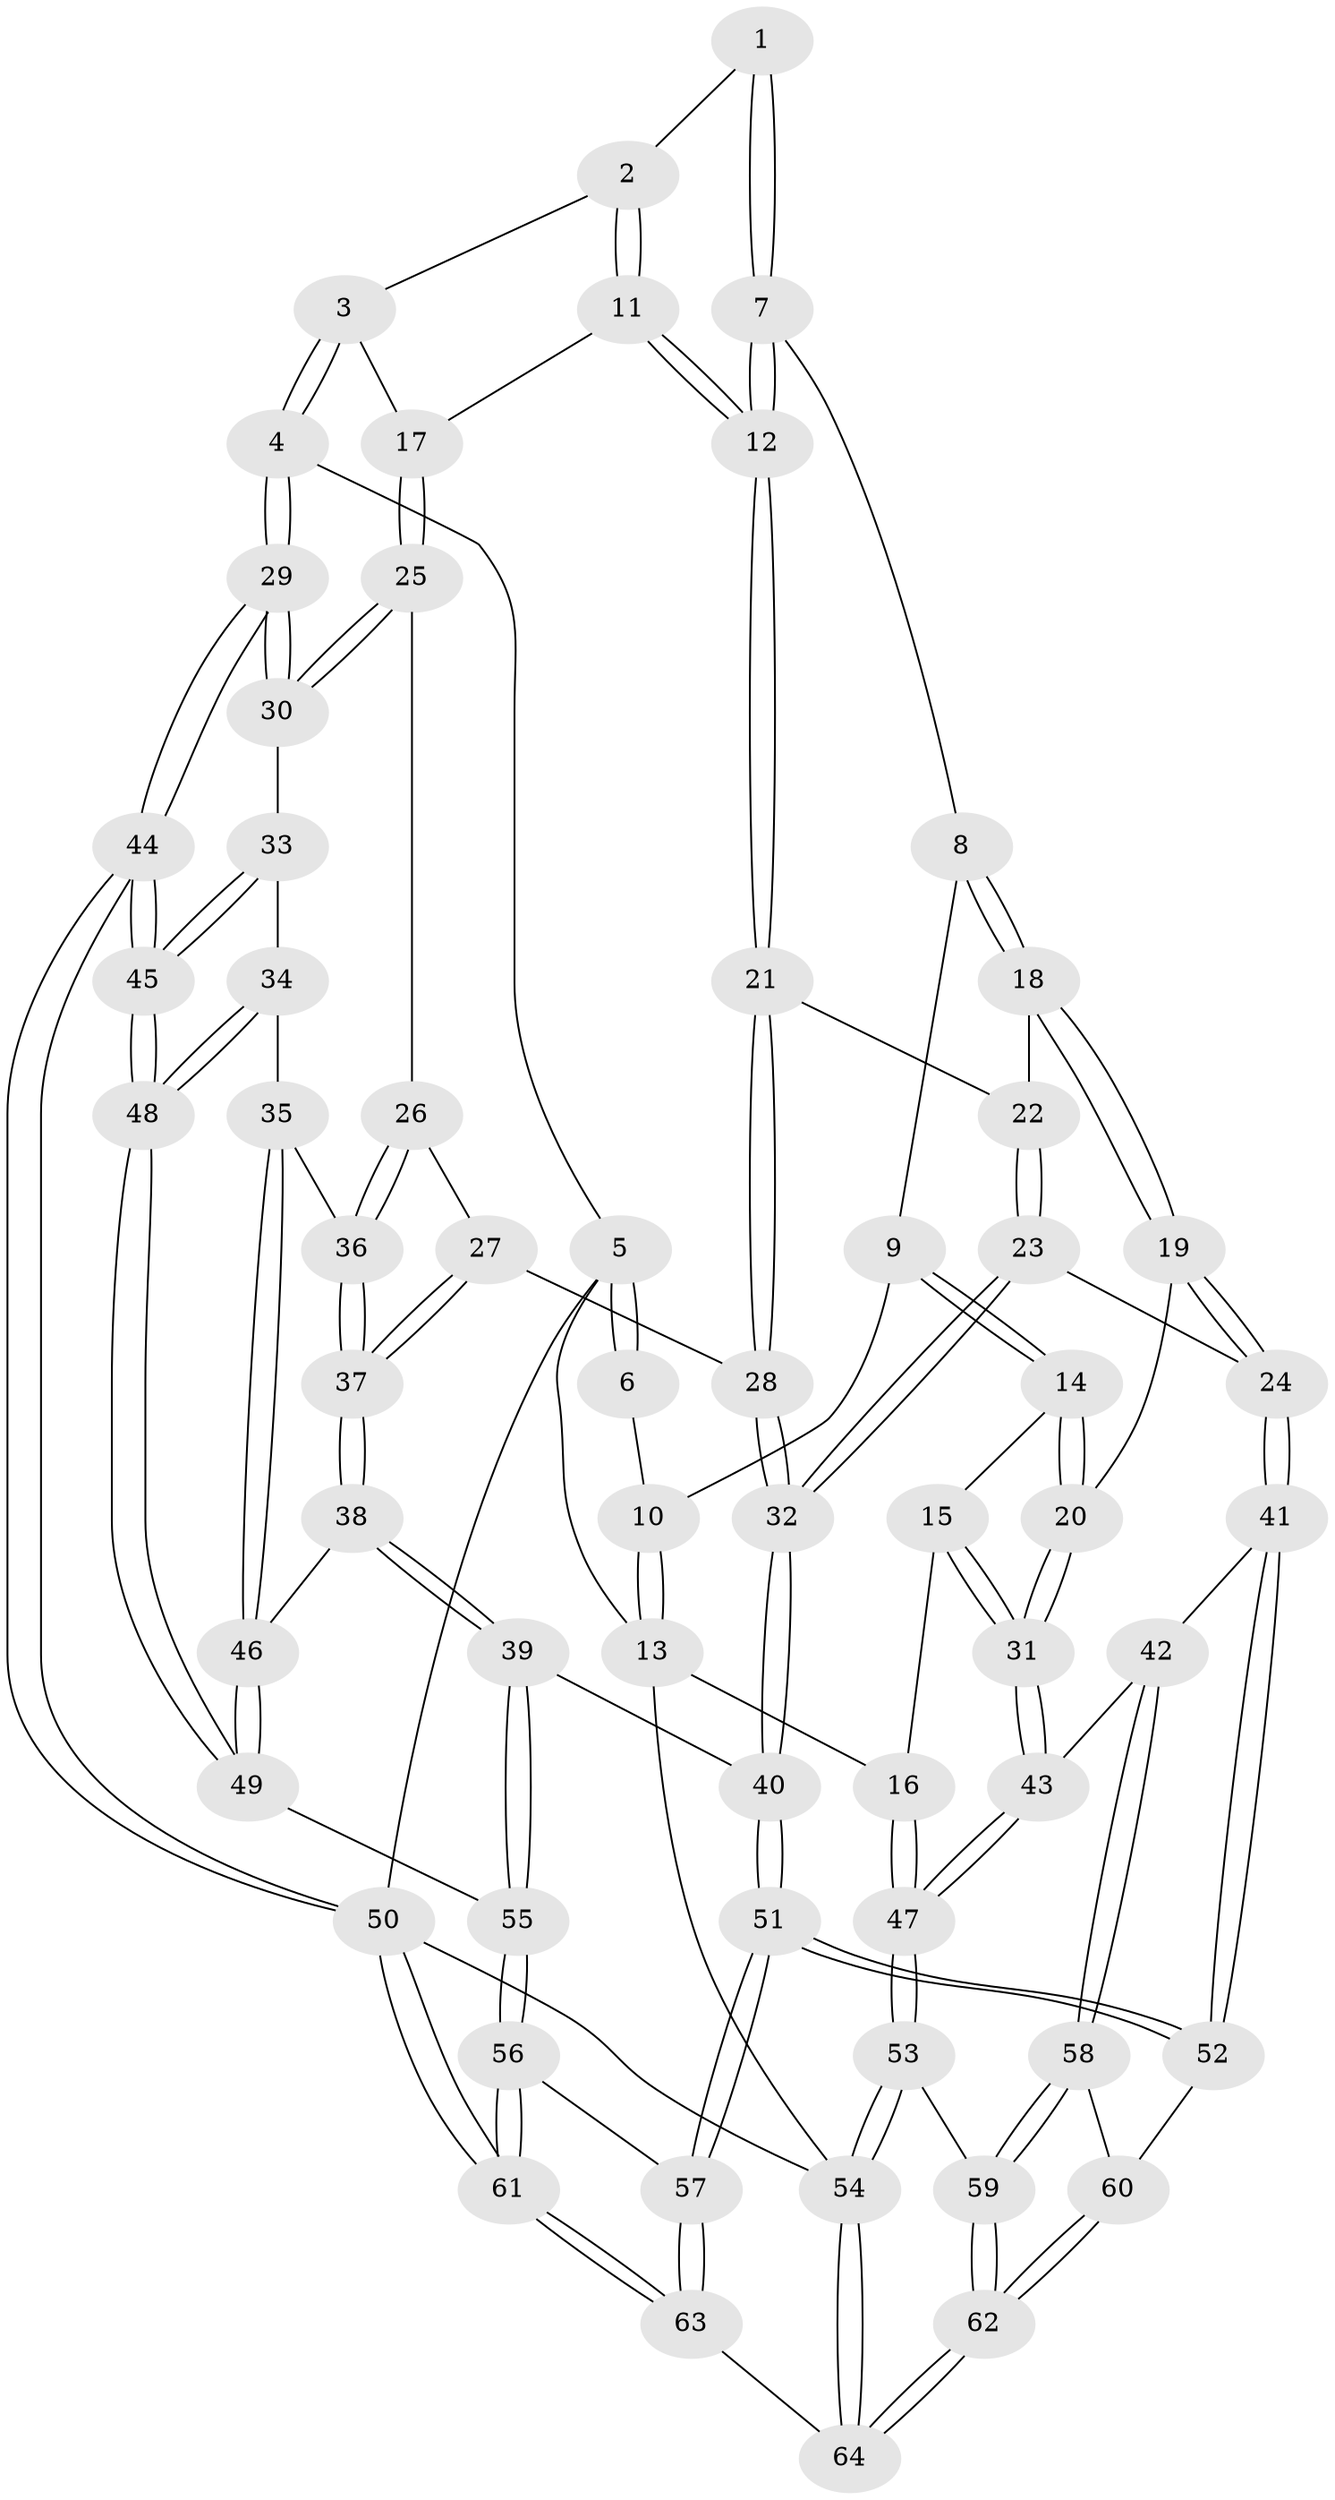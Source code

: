 // Generated by graph-tools (version 1.1) at 2025/17/03/09/25 04:17:08]
// undirected, 64 vertices, 157 edges
graph export_dot {
graph [start="1"]
  node [color=gray90,style=filled];
  1 [pos="+0.6546089702518982+0.021631874940644013"];
  2 [pos="+0.682540607765864+0.060380518099478406"];
  3 [pos="+0.8783829097547319+0.1532873452968654"];
  4 [pos="+1+0"];
  5 [pos="+1+0"];
  6 [pos="+0.6201416552667391+0"];
  7 [pos="+0.528721802564082+0.18024901089091103"];
  8 [pos="+0.4492423703814809+0.20787775566233657"];
  9 [pos="+0.22645217609371374+0"];
  10 [pos="+0.18591342864282767+0"];
  11 [pos="+0.6899838962918634+0.2676008323290772"];
  12 [pos="+0.647431675470597+0.3111957038723158"];
  13 [pos="+0+0"];
  14 [pos="+0.19147467843708194+0.26396633890238663"];
  15 [pos="+0.02747778263391225+0.3083294825573146"];
  16 [pos="+0+0.2850232956936664"];
  17 [pos="+0.8744086582735865+0.2773359571477705"];
  18 [pos="+0.4408853609600739+0.29112598159611447"];
  19 [pos="+0.2999372807797417+0.3817799675268704"];
  20 [pos="+0.23525072060161303+0.34154770397649"];
  21 [pos="+0.6364934593407291+0.33989849793660326"];
  22 [pos="+0.4775102490250008+0.31839152236520446"];
  23 [pos="+0.49807411935545653+0.5141567221330308"];
  24 [pos="+0.3422833152687913+0.502121950865529"];
  25 [pos="+0.8916757188257749+0.30585435626283775"];
  26 [pos="+0.820777029877775+0.411772885250779"];
  27 [pos="+0.6930280930719673+0.41200730702589894"];
  28 [pos="+0.6465466964528853+0.39381102888653263"];
  29 [pos="+1+0.36412056099629886"];
  30 [pos="+1+0.3669187544027184"];
  31 [pos="+0.09499891283777616+0.4880273299694963"];
  32 [pos="+0.5487229415344386+0.5357442069618731"];
  33 [pos="+0.9689418506686797+0.47010918445640454"];
  34 [pos="+0.8997101262855961+0.5217237460999127"];
  35 [pos="+0.8521021145406058+0.4924762573615424"];
  36 [pos="+0.8342203697976988+0.47333076931181933"];
  37 [pos="+0.7438733069975111+0.5354360881627096"];
  38 [pos="+0.735726542288365+0.5575341242860814"];
  39 [pos="+0.5930372331656898+0.6014998645883959"];
  40 [pos="+0.5750052161904411+0.5955557525880372"];
  41 [pos="+0.2737773734550738+0.6164414843238563"];
  42 [pos="+0.22065157574639988+0.6191573022635837"];
  43 [pos="+0.06104853188991984+0.566654312680569"];
  44 [pos="+1+0.9677330658262301"];
  45 [pos="+1+0.7740592169067001"];
  46 [pos="+0.7898444024491812+0.6042476209540144"];
  47 [pos="+0+0.6360999528089853"];
  48 [pos="+0.9302817847922435+0.6891410715601309"];
  49 [pos="+0.8300365140497374+0.6705906800938005"];
  50 [pos="+1+1"];
  51 [pos="+0.4560923272943444+0.7862929397283207"];
  52 [pos="+0.3650928637107598+0.7632869256387581"];
  53 [pos="+0+0.8239270922642294"];
  54 [pos="+0+1"];
  55 [pos="+0.7129825839186725+0.7211918242894837"];
  56 [pos="+0.6769195551383843+0.9143666968716582"];
  57 [pos="+0.47642297025044683+0.8166619582237918"];
  58 [pos="+0.12027270087508439+0.8320773512797297"];
  59 [pos="+0.09495283930665169+0.8416827949165591"];
  60 [pos="+0.27446484665824483+0.8428098571993787"];
  61 [pos="+0.8580766920133222+1"];
  62 [pos="+0.2802524226578046+1"];
  63 [pos="+0.32273732918235337+1"];
  64 [pos="+0.2936868521869437+1"];
  1 -- 2;
  1 -- 7;
  1 -- 7;
  2 -- 3;
  2 -- 11;
  2 -- 11;
  3 -- 4;
  3 -- 4;
  3 -- 17;
  4 -- 5;
  4 -- 29;
  4 -- 29;
  5 -- 6;
  5 -- 6;
  5 -- 13;
  5 -- 50;
  6 -- 10;
  7 -- 8;
  7 -- 12;
  7 -- 12;
  8 -- 9;
  8 -- 18;
  8 -- 18;
  9 -- 10;
  9 -- 14;
  9 -- 14;
  10 -- 13;
  10 -- 13;
  11 -- 12;
  11 -- 12;
  11 -- 17;
  12 -- 21;
  12 -- 21;
  13 -- 16;
  13 -- 54;
  14 -- 15;
  14 -- 20;
  14 -- 20;
  15 -- 16;
  15 -- 31;
  15 -- 31;
  16 -- 47;
  16 -- 47;
  17 -- 25;
  17 -- 25;
  18 -- 19;
  18 -- 19;
  18 -- 22;
  19 -- 20;
  19 -- 24;
  19 -- 24;
  20 -- 31;
  20 -- 31;
  21 -- 22;
  21 -- 28;
  21 -- 28;
  22 -- 23;
  22 -- 23;
  23 -- 24;
  23 -- 32;
  23 -- 32;
  24 -- 41;
  24 -- 41;
  25 -- 26;
  25 -- 30;
  25 -- 30;
  26 -- 27;
  26 -- 36;
  26 -- 36;
  27 -- 28;
  27 -- 37;
  27 -- 37;
  28 -- 32;
  28 -- 32;
  29 -- 30;
  29 -- 30;
  29 -- 44;
  29 -- 44;
  30 -- 33;
  31 -- 43;
  31 -- 43;
  32 -- 40;
  32 -- 40;
  33 -- 34;
  33 -- 45;
  33 -- 45;
  34 -- 35;
  34 -- 48;
  34 -- 48;
  35 -- 36;
  35 -- 46;
  35 -- 46;
  36 -- 37;
  36 -- 37;
  37 -- 38;
  37 -- 38;
  38 -- 39;
  38 -- 39;
  38 -- 46;
  39 -- 40;
  39 -- 55;
  39 -- 55;
  40 -- 51;
  40 -- 51;
  41 -- 42;
  41 -- 52;
  41 -- 52;
  42 -- 43;
  42 -- 58;
  42 -- 58;
  43 -- 47;
  43 -- 47;
  44 -- 45;
  44 -- 45;
  44 -- 50;
  44 -- 50;
  45 -- 48;
  45 -- 48;
  46 -- 49;
  46 -- 49;
  47 -- 53;
  47 -- 53;
  48 -- 49;
  48 -- 49;
  49 -- 55;
  50 -- 61;
  50 -- 61;
  50 -- 54;
  51 -- 52;
  51 -- 52;
  51 -- 57;
  51 -- 57;
  52 -- 60;
  53 -- 54;
  53 -- 54;
  53 -- 59;
  54 -- 64;
  54 -- 64;
  55 -- 56;
  55 -- 56;
  56 -- 57;
  56 -- 61;
  56 -- 61;
  57 -- 63;
  57 -- 63;
  58 -- 59;
  58 -- 59;
  58 -- 60;
  59 -- 62;
  59 -- 62;
  60 -- 62;
  60 -- 62;
  61 -- 63;
  61 -- 63;
  62 -- 64;
  62 -- 64;
  63 -- 64;
}

